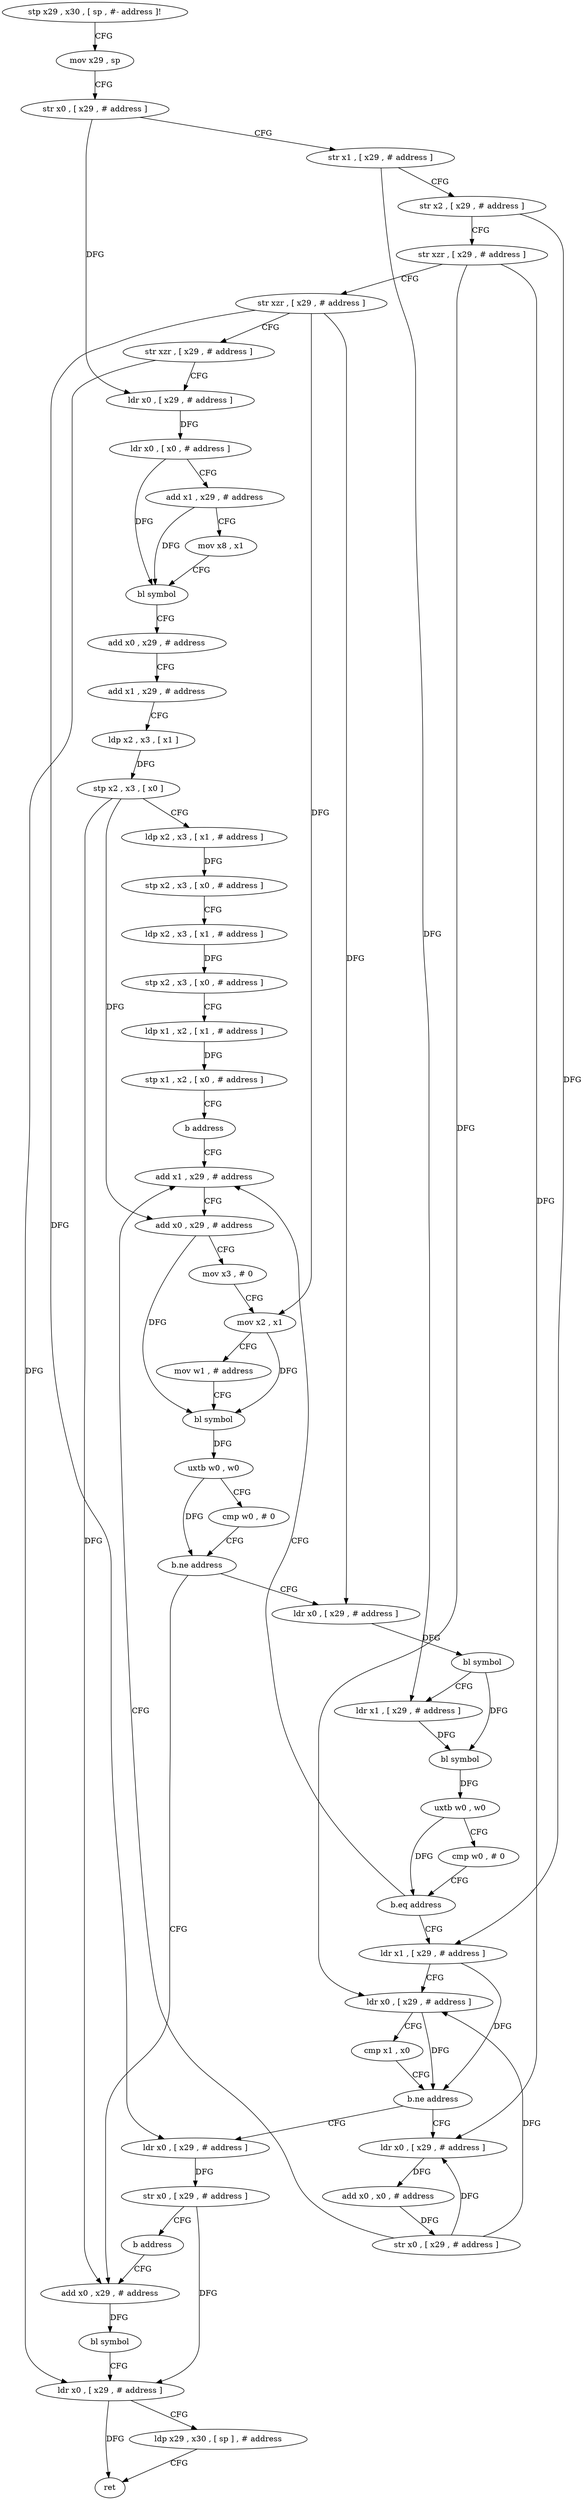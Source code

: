 digraph "func" {
"92408" [label = "stp x29 , x30 , [ sp , #- address ]!" ]
"92412" [label = "mov x29 , sp" ]
"92416" [label = "str x0 , [ x29 , # address ]" ]
"92420" [label = "str x1 , [ x29 , # address ]" ]
"92424" [label = "str x2 , [ x29 , # address ]" ]
"92428" [label = "str xzr , [ x29 , # address ]" ]
"92432" [label = "str xzr , [ x29 , # address ]" ]
"92436" [label = "str xzr , [ x29 , # address ]" ]
"92440" [label = "ldr x0 , [ x29 , # address ]" ]
"92444" [label = "ldr x0 , [ x0 , # address ]" ]
"92448" [label = "add x1 , x29 , # address" ]
"92452" [label = "mov x8 , x1" ]
"92456" [label = "bl symbol" ]
"92460" [label = "add x0 , x29 , # address" ]
"92464" [label = "add x1 , x29 , # address" ]
"92468" [label = "ldp x2 , x3 , [ x1 ]" ]
"92472" [label = "stp x2 , x3 , [ x0 ]" ]
"92476" [label = "ldp x2 , x3 , [ x1 , # address ]" ]
"92480" [label = "stp x2 , x3 , [ x0 , # address ]" ]
"92484" [label = "ldp x2 , x3 , [ x1 , # address ]" ]
"92488" [label = "stp x2 , x3 , [ x0 , # address ]" ]
"92492" [label = "ldp x1 , x2 , [ x1 , # address ]" ]
"92496" [label = "stp x1 , x2 , [ x0 , # address ]" ]
"92500" [label = "b address" ]
"92572" [label = "add x1 , x29 , # address" ]
"92576" [label = "add x0 , x29 , # address" ]
"92580" [label = "mov x3 , # 0" ]
"92584" [label = "mov x2 , x1" ]
"92588" [label = "mov w1 , # address" ]
"92592" [label = "bl symbol" ]
"92596" [label = "uxtb w0 , w0" ]
"92600" [label = "cmp w0 , # 0" ]
"92604" [label = "b.ne address" ]
"92504" [label = "ldr x0 , [ x29 , # address ]" ]
"92608" [label = "add x0 , x29 , # address" ]
"92508" [label = "bl symbol" ]
"92512" [label = "ldr x1 , [ x29 , # address ]" ]
"92516" [label = "bl symbol" ]
"92520" [label = "uxtb w0 , w0" ]
"92524" [label = "cmp w0 , # 0" ]
"92528" [label = "b.eq address" ]
"92532" [label = "ldr x1 , [ x29 , # address ]" ]
"92612" [label = "bl symbol" ]
"92616" [label = "ldr x0 , [ x29 , # address ]" ]
"92620" [label = "ldp x29 , x30 , [ sp ] , # address" ]
"92624" [label = "ret" ]
"92536" [label = "ldr x0 , [ x29 , # address ]" ]
"92540" [label = "cmp x1 , x0" ]
"92544" [label = "b.ne address" ]
"92560" [label = "ldr x0 , [ x29 , # address ]" ]
"92548" [label = "ldr x0 , [ x29 , # address ]" ]
"92564" [label = "add x0 , x0 , # address" ]
"92568" [label = "str x0 , [ x29 , # address ]" ]
"92552" [label = "str x0 , [ x29 , # address ]" ]
"92556" [label = "b address" ]
"92408" -> "92412" [ label = "CFG" ]
"92412" -> "92416" [ label = "CFG" ]
"92416" -> "92420" [ label = "CFG" ]
"92416" -> "92440" [ label = "DFG" ]
"92420" -> "92424" [ label = "CFG" ]
"92420" -> "92512" [ label = "DFG" ]
"92424" -> "92428" [ label = "CFG" ]
"92424" -> "92532" [ label = "DFG" ]
"92428" -> "92432" [ label = "CFG" ]
"92428" -> "92536" [ label = "DFG" ]
"92428" -> "92560" [ label = "DFG" ]
"92432" -> "92436" [ label = "CFG" ]
"92432" -> "92504" [ label = "DFG" ]
"92432" -> "92548" [ label = "DFG" ]
"92432" -> "92584" [ label = "DFG" ]
"92436" -> "92440" [ label = "CFG" ]
"92436" -> "92616" [ label = "DFG" ]
"92440" -> "92444" [ label = "DFG" ]
"92444" -> "92448" [ label = "CFG" ]
"92444" -> "92456" [ label = "DFG" ]
"92448" -> "92452" [ label = "CFG" ]
"92448" -> "92456" [ label = "DFG" ]
"92452" -> "92456" [ label = "CFG" ]
"92456" -> "92460" [ label = "CFG" ]
"92460" -> "92464" [ label = "CFG" ]
"92464" -> "92468" [ label = "CFG" ]
"92468" -> "92472" [ label = "DFG" ]
"92472" -> "92476" [ label = "CFG" ]
"92472" -> "92576" [ label = "DFG" ]
"92472" -> "92608" [ label = "DFG" ]
"92476" -> "92480" [ label = "DFG" ]
"92480" -> "92484" [ label = "CFG" ]
"92484" -> "92488" [ label = "DFG" ]
"92488" -> "92492" [ label = "CFG" ]
"92492" -> "92496" [ label = "DFG" ]
"92496" -> "92500" [ label = "CFG" ]
"92500" -> "92572" [ label = "CFG" ]
"92572" -> "92576" [ label = "CFG" ]
"92576" -> "92580" [ label = "CFG" ]
"92576" -> "92592" [ label = "DFG" ]
"92580" -> "92584" [ label = "CFG" ]
"92584" -> "92588" [ label = "CFG" ]
"92584" -> "92592" [ label = "DFG" ]
"92588" -> "92592" [ label = "CFG" ]
"92592" -> "92596" [ label = "DFG" ]
"92596" -> "92600" [ label = "CFG" ]
"92596" -> "92604" [ label = "DFG" ]
"92600" -> "92604" [ label = "CFG" ]
"92604" -> "92504" [ label = "CFG" ]
"92604" -> "92608" [ label = "CFG" ]
"92504" -> "92508" [ label = "DFG" ]
"92608" -> "92612" [ label = "DFG" ]
"92508" -> "92512" [ label = "CFG" ]
"92508" -> "92516" [ label = "DFG" ]
"92512" -> "92516" [ label = "DFG" ]
"92516" -> "92520" [ label = "DFG" ]
"92520" -> "92524" [ label = "CFG" ]
"92520" -> "92528" [ label = "DFG" ]
"92524" -> "92528" [ label = "CFG" ]
"92528" -> "92572" [ label = "CFG" ]
"92528" -> "92532" [ label = "CFG" ]
"92532" -> "92536" [ label = "CFG" ]
"92532" -> "92544" [ label = "DFG" ]
"92612" -> "92616" [ label = "CFG" ]
"92616" -> "92620" [ label = "CFG" ]
"92616" -> "92624" [ label = "DFG" ]
"92620" -> "92624" [ label = "CFG" ]
"92536" -> "92540" [ label = "CFG" ]
"92536" -> "92544" [ label = "DFG" ]
"92540" -> "92544" [ label = "CFG" ]
"92544" -> "92560" [ label = "CFG" ]
"92544" -> "92548" [ label = "CFG" ]
"92560" -> "92564" [ label = "DFG" ]
"92548" -> "92552" [ label = "DFG" ]
"92564" -> "92568" [ label = "DFG" ]
"92568" -> "92572" [ label = "CFG" ]
"92568" -> "92536" [ label = "DFG" ]
"92568" -> "92560" [ label = "DFG" ]
"92552" -> "92556" [ label = "CFG" ]
"92552" -> "92616" [ label = "DFG" ]
"92556" -> "92608" [ label = "CFG" ]
}
